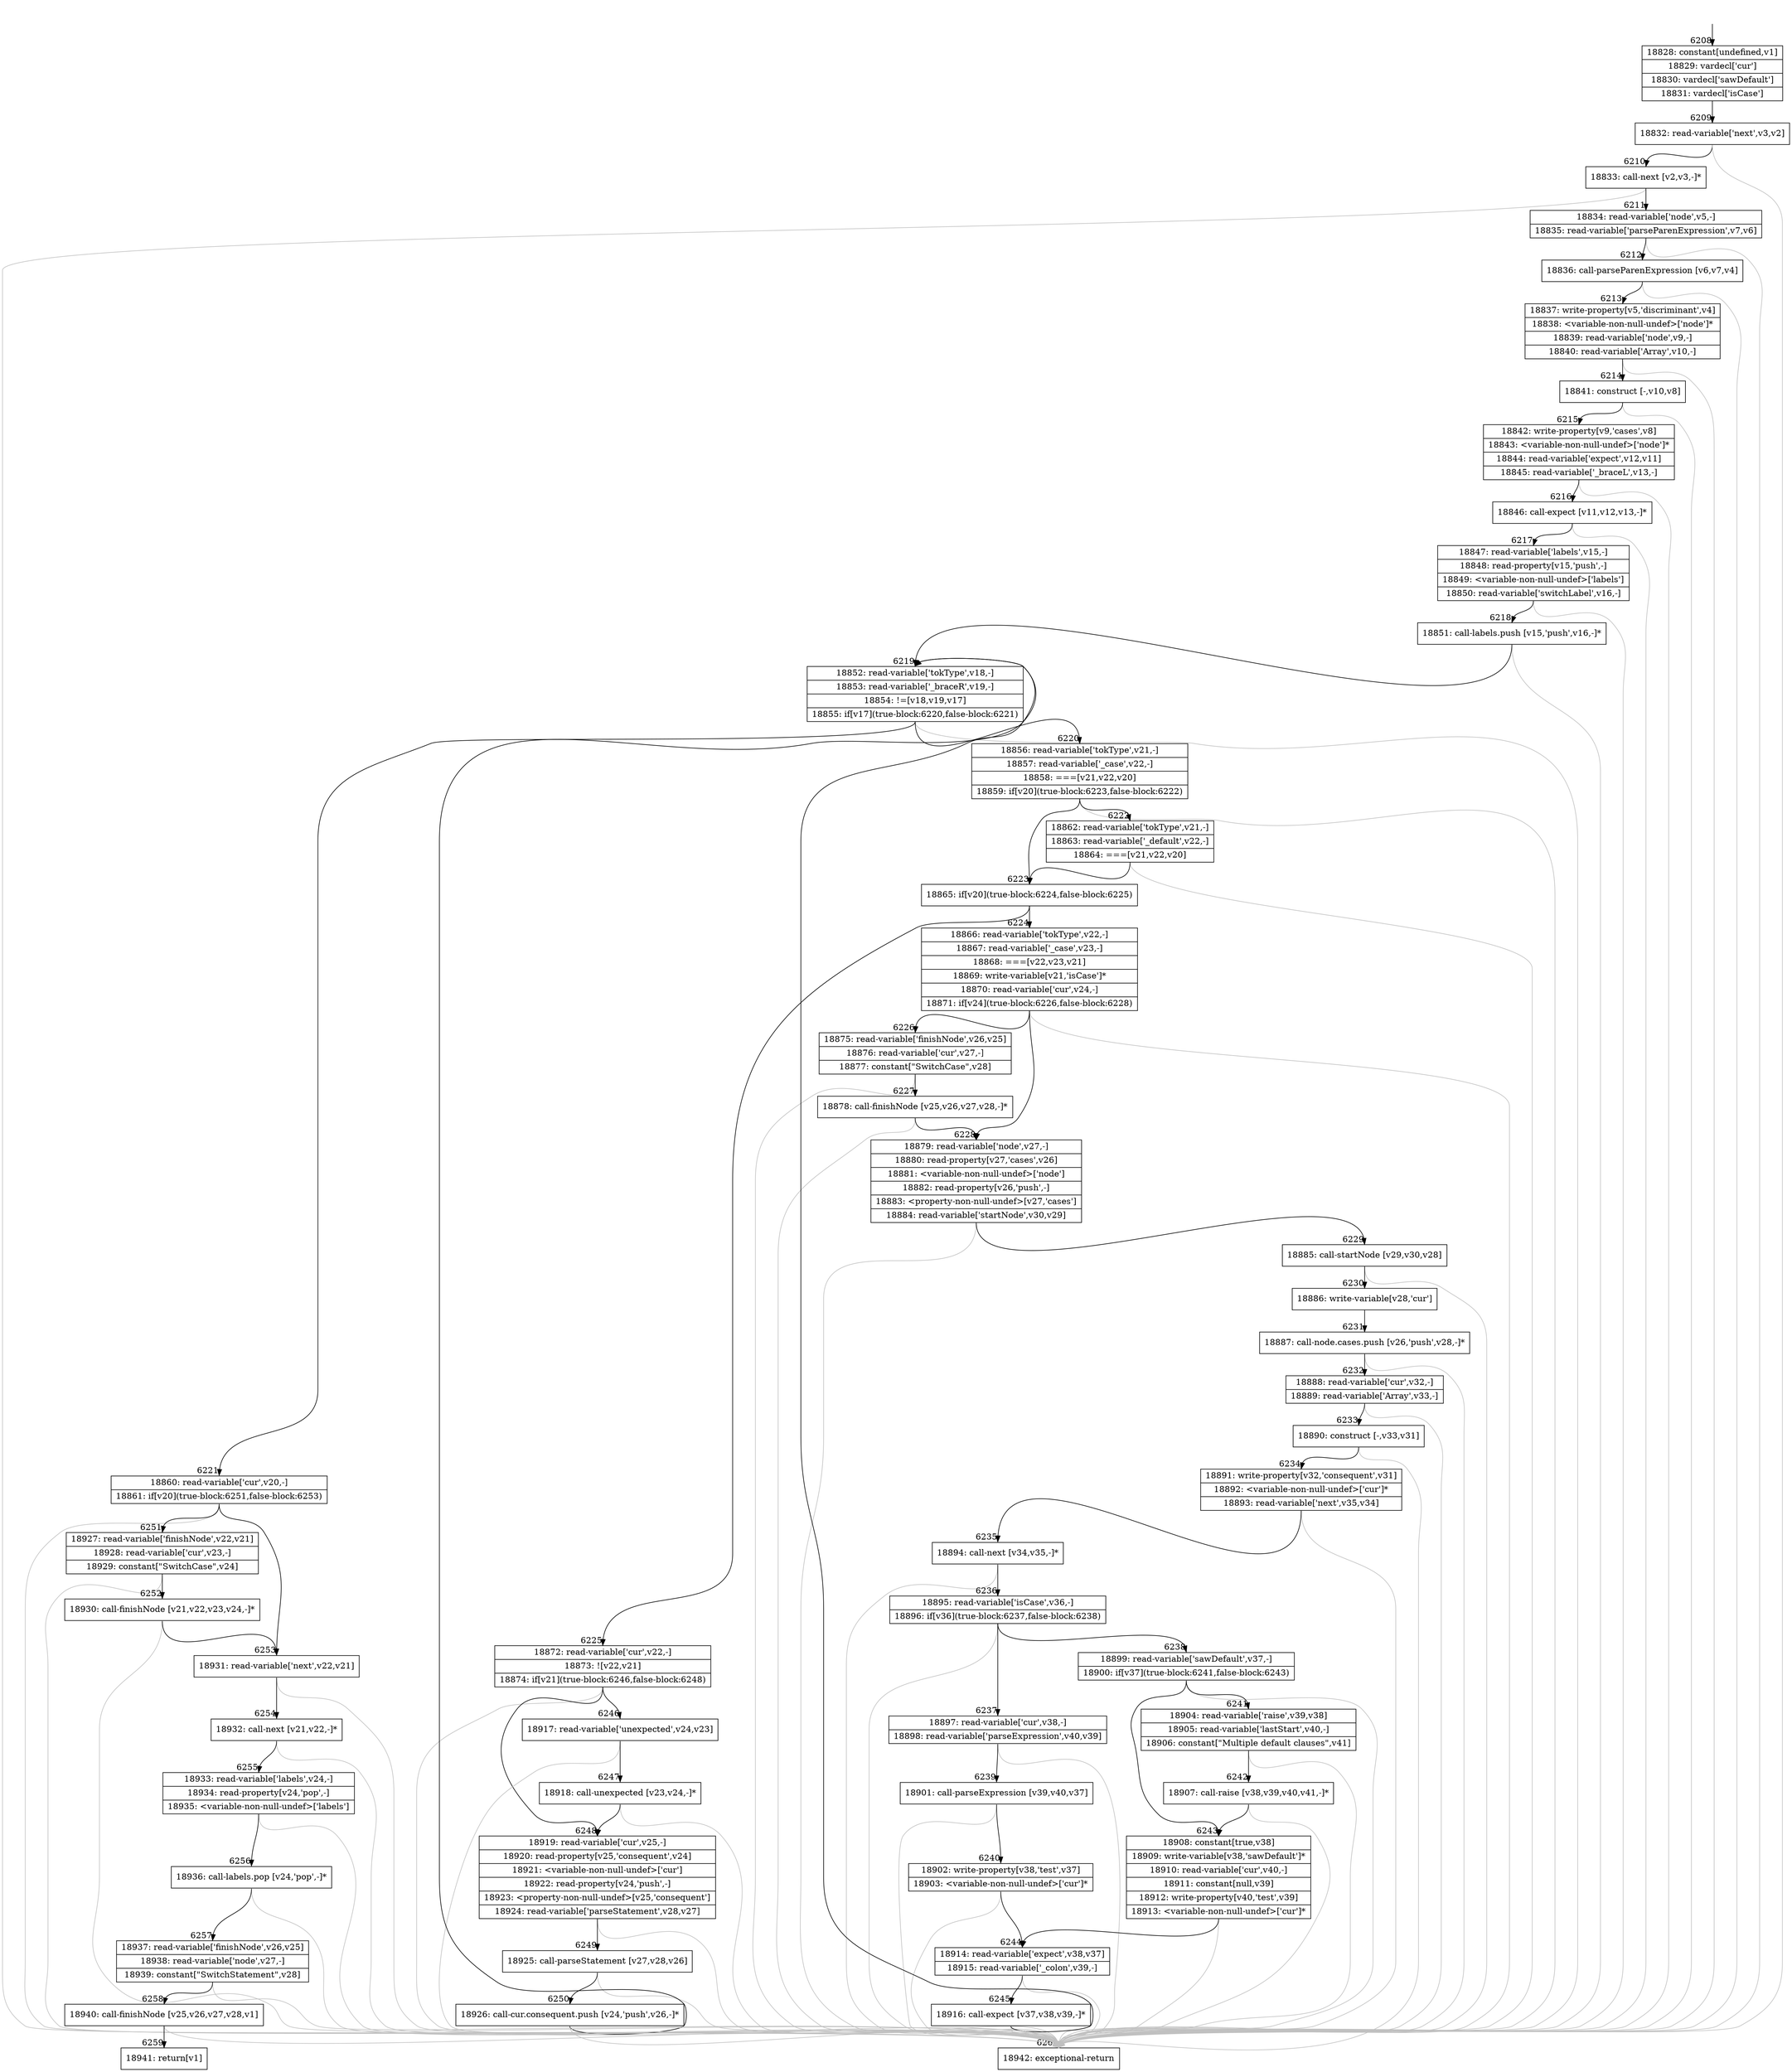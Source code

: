digraph {
rankdir="TD"
BB_entry356[shape=none,label=""];
BB_entry356 -> BB6208 [tailport=s, headport=n, headlabel="    6208"]
BB6208 [shape=record label="{18828: constant[undefined,v1]|18829: vardecl['cur']|18830: vardecl['sawDefault']|18831: vardecl['isCase']}" ] 
BB6208 -> BB6209 [tailport=s, headport=n, headlabel="      6209"]
BB6209 [shape=record label="{18832: read-variable['next',v3,v2]}" ] 
BB6209 -> BB6210 [tailport=s, headport=n, headlabel="      6210"]
BB6209 -> BB6260 [tailport=s, headport=n, color=gray, headlabel="      6260"]
BB6210 [shape=record label="{18833: call-next [v2,v3,-]*}" ] 
BB6210 -> BB6211 [tailport=s, headport=n, headlabel="      6211"]
BB6210 -> BB6260 [tailport=s, headport=n, color=gray]
BB6211 [shape=record label="{18834: read-variable['node',v5,-]|18835: read-variable['parseParenExpression',v7,v6]}" ] 
BB6211 -> BB6212 [tailport=s, headport=n, headlabel="      6212"]
BB6211 -> BB6260 [tailport=s, headport=n, color=gray]
BB6212 [shape=record label="{18836: call-parseParenExpression [v6,v7,v4]}" ] 
BB6212 -> BB6213 [tailport=s, headport=n, headlabel="      6213"]
BB6212 -> BB6260 [tailport=s, headport=n, color=gray]
BB6213 [shape=record label="{18837: write-property[v5,'discriminant',v4]|18838: \<variable-non-null-undef\>['node']*|18839: read-variable['node',v9,-]|18840: read-variable['Array',v10,-]}" ] 
BB6213 -> BB6214 [tailport=s, headport=n, headlabel="      6214"]
BB6213 -> BB6260 [tailport=s, headport=n, color=gray]
BB6214 [shape=record label="{18841: construct [-,v10,v8]}" ] 
BB6214 -> BB6215 [tailport=s, headport=n, headlabel="      6215"]
BB6214 -> BB6260 [tailport=s, headport=n, color=gray]
BB6215 [shape=record label="{18842: write-property[v9,'cases',v8]|18843: \<variable-non-null-undef\>['node']*|18844: read-variable['expect',v12,v11]|18845: read-variable['_braceL',v13,-]}" ] 
BB6215 -> BB6216 [tailport=s, headport=n, headlabel="      6216"]
BB6215 -> BB6260 [tailport=s, headport=n, color=gray]
BB6216 [shape=record label="{18846: call-expect [v11,v12,v13,-]*}" ] 
BB6216 -> BB6217 [tailport=s, headport=n, headlabel="      6217"]
BB6216 -> BB6260 [tailport=s, headport=n, color=gray]
BB6217 [shape=record label="{18847: read-variable['labels',v15,-]|18848: read-property[v15,'push',-]|18849: \<variable-non-null-undef\>['labels']|18850: read-variable['switchLabel',v16,-]}" ] 
BB6217 -> BB6218 [tailport=s, headport=n, headlabel="      6218"]
BB6217 -> BB6260 [tailport=s, headport=n, color=gray]
BB6218 [shape=record label="{18851: call-labels.push [v15,'push',v16,-]*}" ] 
BB6218 -> BB6219 [tailport=s, headport=n, headlabel="      6219"]
BB6218 -> BB6260 [tailport=s, headport=n, color=gray]
BB6219 [shape=record label="{18852: read-variable['tokType',v18,-]|18853: read-variable['_braceR',v19,-]|18854: !=[v18,v19,v17]|18855: if[v17](true-block:6220,false-block:6221)}" ] 
BB6219 -> BB6220 [tailport=s, headport=n, headlabel="      6220"]
BB6219 -> BB6221 [tailport=s, headport=n, headlabel="      6221"]
BB6219 -> BB6260 [tailport=s, headport=n, color=gray]
BB6220 [shape=record label="{18856: read-variable['tokType',v21,-]|18857: read-variable['_case',v22,-]|18858: ===[v21,v22,v20]|18859: if[v20](true-block:6223,false-block:6222)}" ] 
BB6220 -> BB6223 [tailport=s, headport=n, headlabel="      6223"]
BB6220 -> BB6222 [tailport=s, headport=n, headlabel="      6222"]
BB6220 -> BB6260 [tailport=s, headport=n, color=gray]
BB6221 [shape=record label="{18860: read-variable['cur',v20,-]|18861: if[v20](true-block:6251,false-block:6253)}" ] 
BB6221 -> BB6251 [tailport=s, headport=n, headlabel="      6251"]
BB6221 -> BB6253 [tailport=s, headport=n, headlabel="      6253"]
BB6221 -> BB6260 [tailport=s, headport=n, color=gray]
BB6222 [shape=record label="{18862: read-variable['tokType',v21,-]|18863: read-variable['_default',v22,-]|18864: ===[v21,v22,v20]}" ] 
BB6222 -> BB6223 [tailport=s, headport=n]
BB6222 -> BB6260 [tailport=s, headport=n, color=gray]
BB6223 [shape=record label="{18865: if[v20](true-block:6224,false-block:6225)}" ] 
BB6223 -> BB6224 [tailport=s, headport=n, headlabel="      6224"]
BB6223 -> BB6225 [tailport=s, headport=n, headlabel="      6225"]
BB6224 [shape=record label="{18866: read-variable['tokType',v22,-]|18867: read-variable['_case',v23,-]|18868: ===[v22,v23,v21]|18869: write-variable[v21,'isCase']*|18870: read-variable['cur',v24,-]|18871: if[v24](true-block:6226,false-block:6228)}" ] 
BB6224 -> BB6226 [tailport=s, headport=n, headlabel="      6226"]
BB6224 -> BB6228 [tailport=s, headport=n, headlabel="      6228"]
BB6224 -> BB6260 [tailport=s, headport=n, color=gray]
BB6225 [shape=record label="{18872: read-variable['cur',v22,-]|18873: ![v22,v21]|18874: if[v21](true-block:6246,false-block:6248)}" ] 
BB6225 -> BB6246 [tailport=s, headport=n, headlabel="      6246"]
BB6225 -> BB6248 [tailport=s, headport=n, headlabel="      6248"]
BB6225 -> BB6260 [tailport=s, headport=n, color=gray]
BB6226 [shape=record label="{18875: read-variable['finishNode',v26,v25]|18876: read-variable['cur',v27,-]|18877: constant[\"SwitchCase\",v28]}" ] 
BB6226 -> BB6227 [tailport=s, headport=n, headlabel="      6227"]
BB6226 -> BB6260 [tailport=s, headport=n, color=gray]
BB6227 [shape=record label="{18878: call-finishNode [v25,v26,v27,v28,-]*}" ] 
BB6227 -> BB6228 [tailport=s, headport=n]
BB6227 -> BB6260 [tailport=s, headport=n, color=gray]
BB6228 [shape=record label="{18879: read-variable['node',v27,-]|18880: read-property[v27,'cases',v26]|18881: \<variable-non-null-undef\>['node']|18882: read-property[v26,'push',-]|18883: \<property-non-null-undef\>[v27,'cases']|18884: read-variable['startNode',v30,v29]}" ] 
BB6228 -> BB6229 [tailport=s, headport=n, headlabel="      6229"]
BB6228 -> BB6260 [tailport=s, headport=n, color=gray]
BB6229 [shape=record label="{18885: call-startNode [v29,v30,v28]}" ] 
BB6229 -> BB6230 [tailport=s, headport=n, headlabel="      6230"]
BB6229 -> BB6260 [tailport=s, headport=n, color=gray]
BB6230 [shape=record label="{18886: write-variable[v28,'cur']}" ] 
BB6230 -> BB6231 [tailport=s, headport=n, headlabel="      6231"]
BB6231 [shape=record label="{18887: call-node.cases.push [v26,'push',v28,-]*}" ] 
BB6231 -> BB6232 [tailport=s, headport=n, headlabel="      6232"]
BB6231 -> BB6260 [tailport=s, headport=n, color=gray]
BB6232 [shape=record label="{18888: read-variable['cur',v32,-]|18889: read-variable['Array',v33,-]}" ] 
BB6232 -> BB6233 [tailport=s, headport=n, headlabel="      6233"]
BB6232 -> BB6260 [tailport=s, headport=n, color=gray]
BB6233 [shape=record label="{18890: construct [-,v33,v31]}" ] 
BB6233 -> BB6234 [tailport=s, headport=n, headlabel="      6234"]
BB6233 -> BB6260 [tailport=s, headport=n, color=gray]
BB6234 [shape=record label="{18891: write-property[v32,'consequent',v31]|18892: \<variable-non-null-undef\>['cur']*|18893: read-variable['next',v35,v34]}" ] 
BB6234 -> BB6235 [tailport=s, headport=n, headlabel="      6235"]
BB6234 -> BB6260 [tailport=s, headport=n, color=gray]
BB6235 [shape=record label="{18894: call-next [v34,v35,-]*}" ] 
BB6235 -> BB6236 [tailport=s, headport=n, headlabel="      6236"]
BB6235 -> BB6260 [tailport=s, headport=n, color=gray]
BB6236 [shape=record label="{18895: read-variable['isCase',v36,-]|18896: if[v36](true-block:6237,false-block:6238)}" ] 
BB6236 -> BB6237 [tailport=s, headport=n, headlabel="      6237"]
BB6236 -> BB6238 [tailport=s, headport=n, headlabel="      6238"]
BB6236 -> BB6260 [tailport=s, headport=n, color=gray]
BB6237 [shape=record label="{18897: read-variable['cur',v38,-]|18898: read-variable['parseExpression',v40,v39]}" ] 
BB6237 -> BB6239 [tailport=s, headport=n, headlabel="      6239"]
BB6237 -> BB6260 [tailport=s, headport=n, color=gray]
BB6238 [shape=record label="{18899: read-variable['sawDefault',v37,-]|18900: if[v37](true-block:6241,false-block:6243)}" ] 
BB6238 -> BB6241 [tailport=s, headport=n, headlabel="      6241"]
BB6238 -> BB6243 [tailport=s, headport=n, headlabel="      6243"]
BB6238 -> BB6260 [tailport=s, headport=n, color=gray]
BB6239 [shape=record label="{18901: call-parseExpression [v39,v40,v37]}" ] 
BB6239 -> BB6240 [tailport=s, headport=n, headlabel="      6240"]
BB6239 -> BB6260 [tailport=s, headport=n, color=gray]
BB6240 [shape=record label="{18902: write-property[v38,'test',v37]|18903: \<variable-non-null-undef\>['cur']*}" ] 
BB6240 -> BB6244 [tailport=s, headport=n, headlabel="      6244"]
BB6240 -> BB6260 [tailport=s, headport=n, color=gray]
BB6241 [shape=record label="{18904: read-variable['raise',v39,v38]|18905: read-variable['lastStart',v40,-]|18906: constant[\"Multiple default clauses\",v41]}" ] 
BB6241 -> BB6242 [tailport=s, headport=n, headlabel="      6242"]
BB6241 -> BB6260 [tailport=s, headport=n, color=gray]
BB6242 [shape=record label="{18907: call-raise [v38,v39,v40,v41,-]*}" ] 
BB6242 -> BB6243 [tailport=s, headport=n]
BB6242 -> BB6260 [tailport=s, headport=n, color=gray]
BB6243 [shape=record label="{18908: constant[true,v38]|18909: write-variable[v38,'sawDefault']*|18910: read-variable['cur',v40,-]|18911: constant[null,v39]|18912: write-property[v40,'test',v39]|18913: \<variable-non-null-undef\>['cur']*}" ] 
BB6243 -> BB6244 [tailport=s, headport=n]
BB6243 -> BB6260 [tailport=s, headport=n, color=gray]
BB6244 [shape=record label="{18914: read-variable['expect',v38,v37]|18915: read-variable['_colon',v39,-]}" ] 
BB6244 -> BB6245 [tailport=s, headport=n, headlabel="      6245"]
BB6244 -> BB6260 [tailport=s, headport=n, color=gray]
BB6245 [shape=record label="{18916: call-expect [v37,v38,v39,-]*}" ] 
BB6245 -> BB6219 [tailport=s, headport=n]
BB6245 -> BB6260 [tailport=s, headport=n, color=gray]
BB6246 [shape=record label="{18917: read-variable['unexpected',v24,v23]}" ] 
BB6246 -> BB6247 [tailport=s, headport=n, headlabel="      6247"]
BB6246 -> BB6260 [tailport=s, headport=n, color=gray]
BB6247 [shape=record label="{18918: call-unexpected [v23,v24,-]*}" ] 
BB6247 -> BB6248 [tailport=s, headport=n]
BB6247 -> BB6260 [tailport=s, headport=n, color=gray]
BB6248 [shape=record label="{18919: read-variable['cur',v25,-]|18920: read-property[v25,'consequent',v24]|18921: \<variable-non-null-undef\>['cur']|18922: read-property[v24,'push',-]|18923: \<property-non-null-undef\>[v25,'consequent']|18924: read-variable['parseStatement',v28,v27]}" ] 
BB6248 -> BB6249 [tailport=s, headport=n, headlabel="      6249"]
BB6248 -> BB6260 [tailport=s, headport=n, color=gray]
BB6249 [shape=record label="{18925: call-parseStatement [v27,v28,v26]}" ] 
BB6249 -> BB6250 [tailport=s, headport=n, headlabel="      6250"]
BB6249 -> BB6260 [tailport=s, headport=n, color=gray]
BB6250 [shape=record label="{18926: call-cur.consequent.push [v24,'push',v26,-]*}" ] 
BB6250 -> BB6219 [tailport=s, headport=n]
BB6250 -> BB6260 [tailport=s, headport=n, color=gray]
BB6251 [shape=record label="{18927: read-variable['finishNode',v22,v21]|18928: read-variable['cur',v23,-]|18929: constant[\"SwitchCase\",v24]}" ] 
BB6251 -> BB6252 [tailport=s, headport=n, headlabel="      6252"]
BB6251 -> BB6260 [tailport=s, headport=n, color=gray]
BB6252 [shape=record label="{18930: call-finishNode [v21,v22,v23,v24,-]*}" ] 
BB6252 -> BB6253 [tailport=s, headport=n]
BB6252 -> BB6260 [tailport=s, headport=n, color=gray]
BB6253 [shape=record label="{18931: read-variable['next',v22,v21]}" ] 
BB6253 -> BB6254 [tailport=s, headport=n, headlabel="      6254"]
BB6253 -> BB6260 [tailport=s, headport=n, color=gray]
BB6254 [shape=record label="{18932: call-next [v21,v22,-]*}" ] 
BB6254 -> BB6255 [tailport=s, headport=n, headlabel="      6255"]
BB6254 -> BB6260 [tailport=s, headport=n, color=gray]
BB6255 [shape=record label="{18933: read-variable['labels',v24,-]|18934: read-property[v24,'pop',-]|18935: \<variable-non-null-undef\>['labels']}" ] 
BB6255 -> BB6256 [tailport=s, headport=n, headlabel="      6256"]
BB6255 -> BB6260 [tailport=s, headport=n, color=gray]
BB6256 [shape=record label="{18936: call-labels.pop [v24,'pop',-]*}" ] 
BB6256 -> BB6257 [tailport=s, headport=n, headlabel="      6257"]
BB6256 -> BB6260 [tailport=s, headport=n, color=gray]
BB6257 [shape=record label="{18937: read-variable['finishNode',v26,v25]|18938: read-variable['node',v27,-]|18939: constant[\"SwitchStatement\",v28]}" ] 
BB6257 -> BB6258 [tailport=s, headport=n, headlabel="      6258"]
BB6257 -> BB6260 [tailport=s, headport=n, color=gray]
BB6258 [shape=record label="{18940: call-finishNode [v25,v26,v27,v28,v1]}" ] 
BB6258 -> BB6259 [tailport=s, headport=n, headlabel="      6259"]
BB6258 -> BB6260 [tailport=s, headport=n, color=gray]
BB6259 [shape=record label="{18941: return[v1]}" ] 
BB6260 [shape=record label="{18942: exceptional-return}" ] 
//#$~ 6193
}
